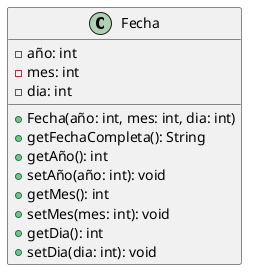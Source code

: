 @startuml

class Fecha {
    - año: int
    - mes: int
    - dia: int
    
    + Fecha(año: int, mes: int, dia: int)
    + getFechaCompleta(): String
    + getAño(): int
    + setAño(año: int): void
    + getMes(): int
    + setMes(mes: int): void
    + getDia(): int
    + setDia(dia: int): void
}

@enduml
